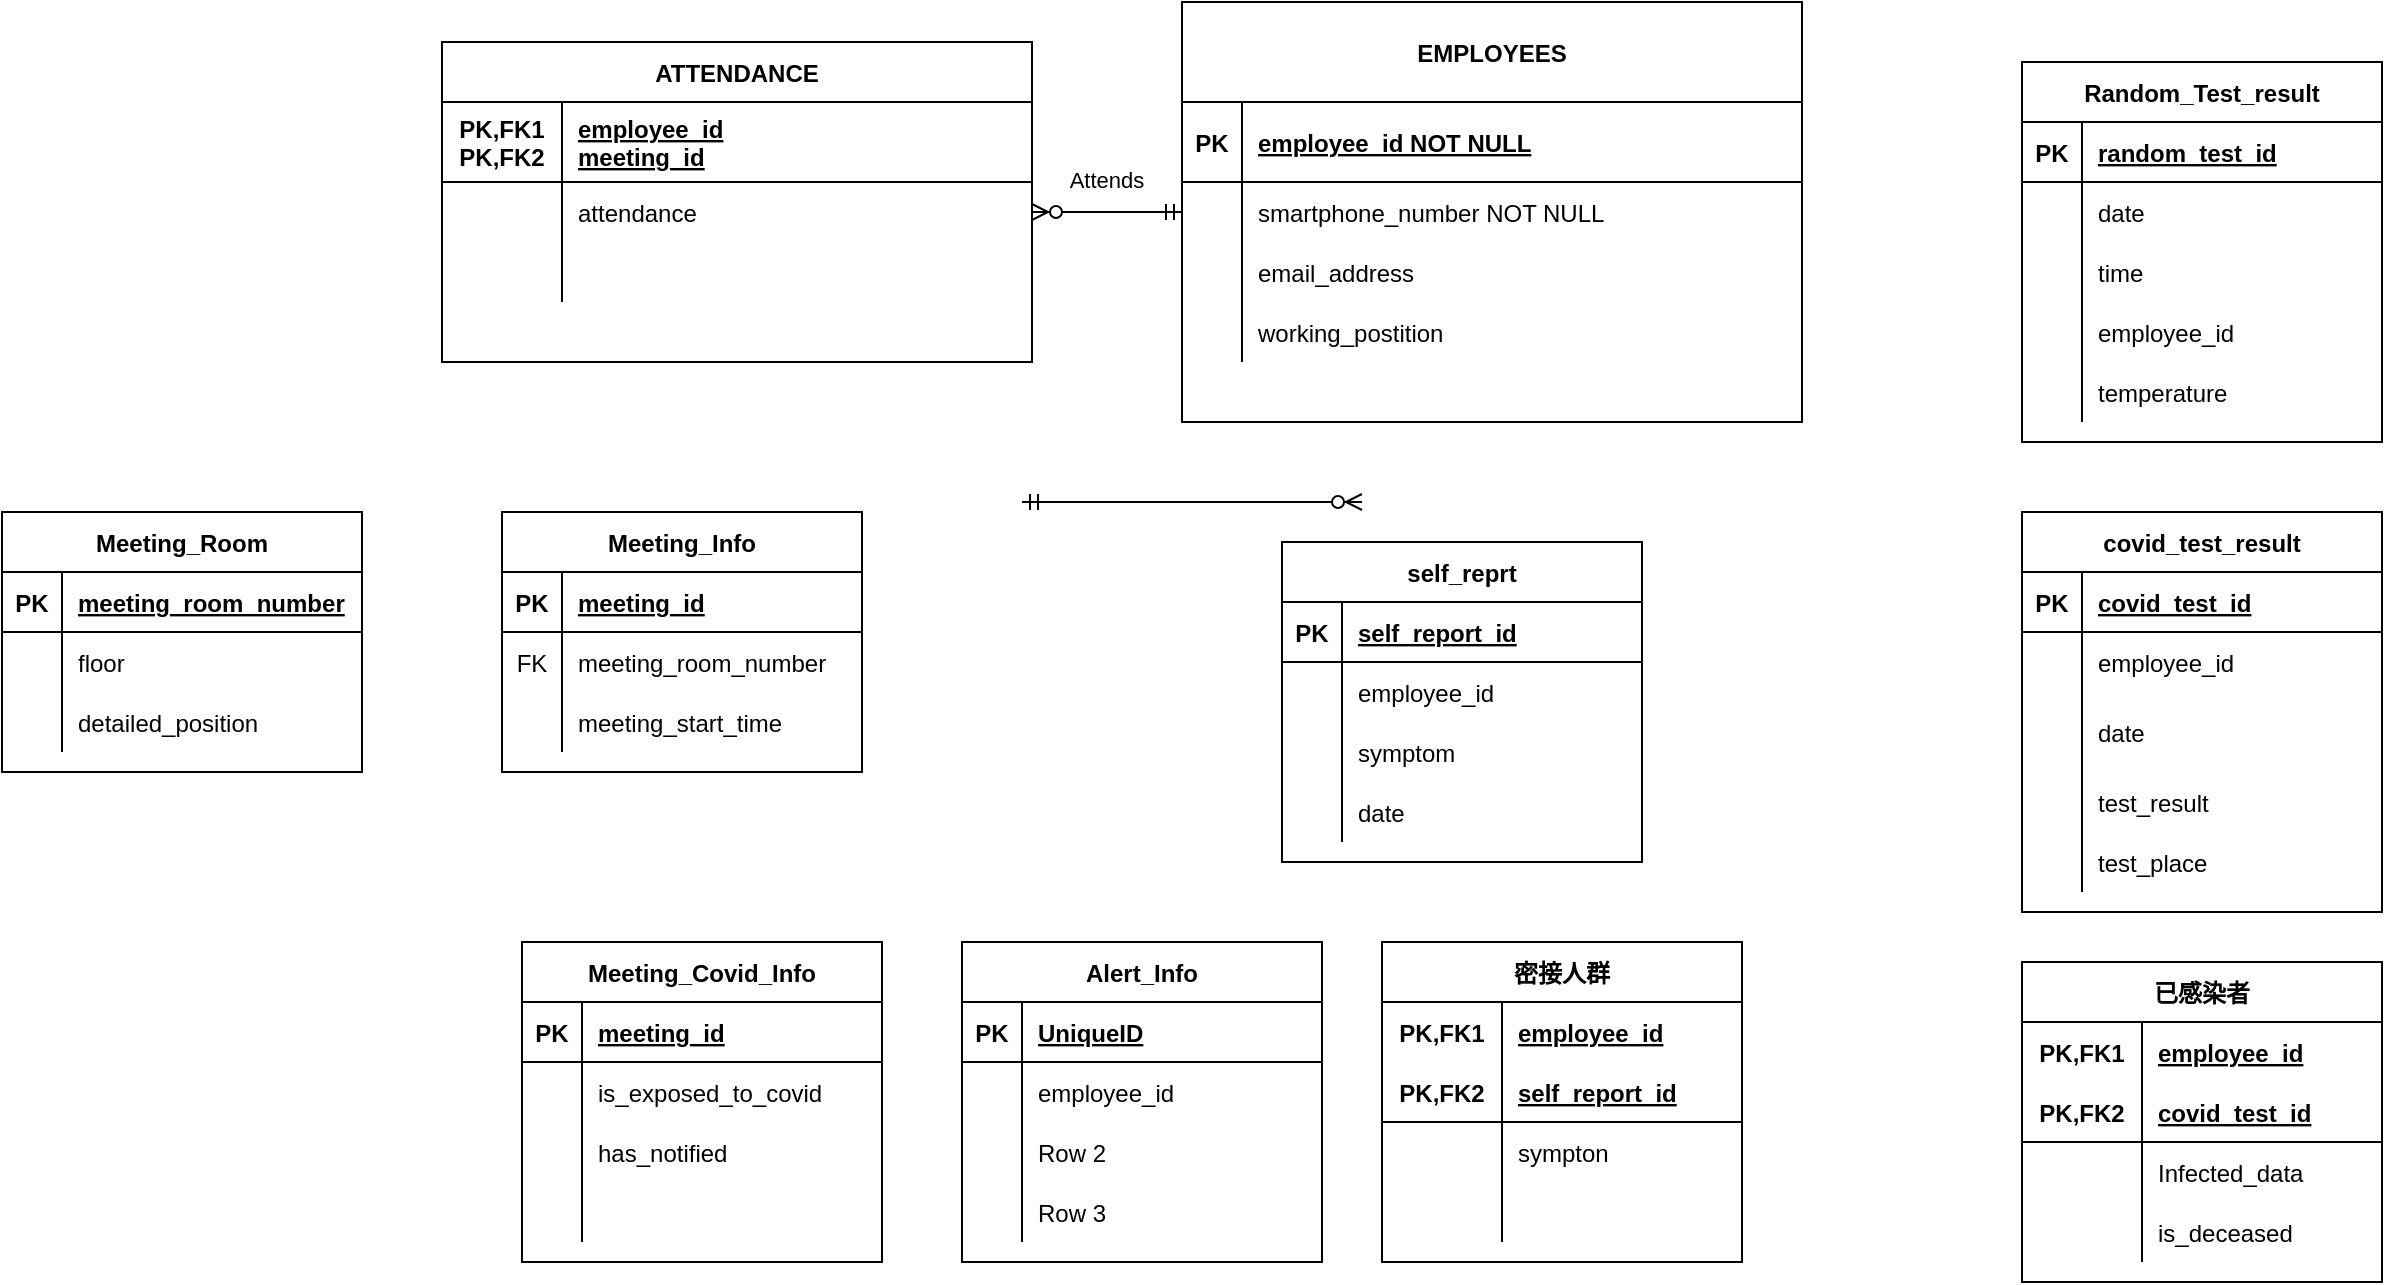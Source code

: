 <mxfile version="15.2.5" type="github" pages="2">
  <diagram id="R2lEEEUBdFMjLlhIrx00" name="Page-1">
    <mxGraphModel dx="1952" dy="582" grid="1" gridSize="10" guides="1" tooltips="1" connect="1" arrows="1" fold="1" page="1" pageScale="1" pageWidth="850" pageHeight="1100" math="0" shadow="0" extFonts="Permanent Marker^https://fonts.googleapis.com/css?family=Permanent+Marker">
      <root>
        <mxCell id="0" />
        <mxCell id="1" parent="0" />
        <mxCell id="B-1KJg-qmIze-_IbCJFN-34" value="" style="edgeStyle=entityRelationEdgeStyle;fontSize=12;html=1;endArrow=ERzeroToMany;startArrow=ERmandOne;rounded=1;" edge="1" parent="1">
          <mxGeometry width="100" height="100" relative="1" as="geometry">
            <mxPoint x="240" y="430" as="sourcePoint" />
            <mxPoint x="410" y="430" as="targetPoint" />
          </mxGeometry>
        </mxCell>
        <mxCell id="C-vyLk0tnHw3VtMMgP7b-13" value="ATTENDANCE" style="shape=table;startSize=30;container=1;collapsible=1;childLayout=tableLayout;fixedRows=1;rowLines=0;fontStyle=1;align=center;resizeLast=1;" parent="1" vertex="1">
          <mxGeometry x="-50" y="200" width="295" height="160" as="geometry" />
        </mxCell>
        <mxCell id="C-vyLk0tnHw3VtMMgP7b-14" value="" style="shape=partialRectangle;collapsible=0;dropTarget=0;pointerEvents=0;fillColor=none;points=[[0,0.5],[1,0.5]];portConstraint=eastwest;top=0;left=0;right=0;bottom=1;" parent="C-vyLk0tnHw3VtMMgP7b-13" vertex="1">
          <mxGeometry y="30" width="295" height="40" as="geometry" />
        </mxCell>
        <mxCell id="C-vyLk0tnHw3VtMMgP7b-15" value="PK,FK1&#xa;PK,FK2" style="shape=partialRectangle;overflow=hidden;connectable=0;fillColor=none;top=0;left=0;bottom=0;right=0;fontStyle=1;" parent="C-vyLk0tnHw3VtMMgP7b-14" vertex="1">
          <mxGeometry width="60" height="40" as="geometry" />
        </mxCell>
        <mxCell id="C-vyLk0tnHw3VtMMgP7b-16" value="employee_id&#xa;meeting_id" style="shape=partialRectangle;overflow=hidden;connectable=0;fillColor=none;top=0;left=0;bottom=0;right=0;align=left;spacingLeft=6;fontStyle=5;" parent="C-vyLk0tnHw3VtMMgP7b-14" vertex="1">
          <mxGeometry x="60" width="235" height="40" as="geometry" />
        </mxCell>
        <mxCell id="C-vyLk0tnHw3VtMMgP7b-17" value="" style="shape=partialRectangle;collapsible=0;dropTarget=0;pointerEvents=0;fillColor=none;points=[[0,0.5],[1,0.5]];portConstraint=eastwest;top=0;left=0;right=0;bottom=0;" parent="C-vyLk0tnHw3VtMMgP7b-13" vertex="1">
          <mxGeometry y="70" width="295" height="30" as="geometry" />
        </mxCell>
        <mxCell id="C-vyLk0tnHw3VtMMgP7b-18" value="" style="shape=partialRectangle;overflow=hidden;connectable=0;fillColor=none;top=0;left=0;bottom=0;right=0;" parent="C-vyLk0tnHw3VtMMgP7b-17" vertex="1">
          <mxGeometry width="60" height="30" as="geometry" />
        </mxCell>
        <mxCell id="C-vyLk0tnHw3VtMMgP7b-19" value="attendance" style="shape=partialRectangle;overflow=hidden;connectable=0;fillColor=none;top=0;left=0;bottom=0;right=0;align=left;spacingLeft=6;" parent="C-vyLk0tnHw3VtMMgP7b-17" vertex="1">
          <mxGeometry x="60" width="235" height="30" as="geometry" />
        </mxCell>
        <mxCell id="C-vyLk0tnHw3VtMMgP7b-20" value="" style="shape=partialRectangle;collapsible=0;dropTarget=0;pointerEvents=0;fillColor=none;points=[[0,0.5],[1,0.5]];portConstraint=eastwest;top=0;left=0;right=0;bottom=0;" parent="C-vyLk0tnHw3VtMMgP7b-13" vertex="1">
          <mxGeometry y="100" width="295" height="30" as="geometry" />
        </mxCell>
        <mxCell id="C-vyLk0tnHw3VtMMgP7b-21" value="" style="shape=partialRectangle;overflow=hidden;connectable=0;fillColor=none;top=0;left=0;bottom=0;right=0;" parent="C-vyLk0tnHw3VtMMgP7b-20" vertex="1">
          <mxGeometry width="60" height="30" as="geometry" />
        </mxCell>
        <mxCell id="C-vyLk0tnHw3VtMMgP7b-22" value="" style="shape=partialRectangle;overflow=hidden;connectable=0;fillColor=none;top=0;left=0;bottom=0;right=0;align=left;spacingLeft=6;" parent="C-vyLk0tnHw3VtMMgP7b-20" vertex="1">
          <mxGeometry x="60" width="235" height="30" as="geometry" />
        </mxCell>
        <mxCell id="C-vyLk0tnHw3VtMMgP7b-23" value="EMPLOYEES" style="shape=table;startSize=50;container=1;collapsible=1;childLayout=tableLayout;fixedRows=1;rowLines=0;fontStyle=1;align=center;resizeLast=1;" parent="1" vertex="1">
          <mxGeometry x="320" y="180" width="310" height="210" as="geometry" />
        </mxCell>
        <mxCell id="C-vyLk0tnHw3VtMMgP7b-24" value="" style="shape=partialRectangle;collapsible=0;dropTarget=0;pointerEvents=0;fillColor=none;points=[[0,0.5],[1,0.5]];portConstraint=eastwest;top=0;left=0;right=0;bottom=1;" parent="C-vyLk0tnHw3VtMMgP7b-23" vertex="1">
          <mxGeometry y="50" width="310" height="40" as="geometry" />
        </mxCell>
        <mxCell id="C-vyLk0tnHw3VtMMgP7b-25" value="PK" style="shape=partialRectangle;overflow=hidden;connectable=0;fillColor=none;top=0;left=0;bottom=0;right=0;fontStyle=1;" parent="C-vyLk0tnHw3VtMMgP7b-24" vertex="1">
          <mxGeometry width="30" height="40" as="geometry" />
        </mxCell>
        <mxCell id="C-vyLk0tnHw3VtMMgP7b-26" value="employee_id NOT NULL " style="shape=partialRectangle;overflow=hidden;connectable=0;fillColor=none;top=0;left=0;bottom=0;right=0;align=left;spacingLeft=6;fontStyle=5;" parent="C-vyLk0tnHw3VtMMgP7b-24" vertex="1">
          <mxGeometry x="30" width="280" height="40" as="geometry" />
        </mxCell>
        <mxCell id="C-vyLk0tnHw3VtMMgP7b-27" value="" style="shape=partialRectangle;collapsible=0;dropTarget=0;pointerEvents=0;fillColor=none;points=[[0,0.5],[1,0.5]];portConstraint=eastwest;top=0;left=0;right=0;bottom=0;" parent="C-vyLk0tnHw3VtMMgP7b-23" vertex="1">
          <mxGeometry y="90" width="310" height="30" as="geometry" />
        </mxCell>
        <mxCell id="C-vyLk0tnHw3VtMMgP7b-28" value="" style="shape=partialRectangle;overflow=hidden;connectable=0;fillColor=none;top=0;left=0;bottom=0;right=0;" parent="C-vyLk0tnHw3VtMMgP7b-27" vertex="1">
          <mxGeometry width="30" height="30" as="geometry" />
        </mxCell>
        <mxCell id="C-vyLk0tnHw3VtMMgP7b-29" value="smartphone_number NOT NULL" style="shape=partialRectangle;overflow=hidden;connectable=0;fillColor=none;top=0;left=0;bottom=0;right=0;align=left;spacingLeft=6;" parent="C-vyLk0tnHw3VtMMgP7b-27" vertex="1">
          <mxGeometry x="30" width="280" height="30" as="geometry" />
        </mxCell>
        <mxCell id="2Sy-isHAtKr2VlT2UQ54-1" style="shape=partialRectangle;collapsible=0;dropTarget=0;pointerEvents=0;fillColor=none;points=[[0,0.5],[1,0.5]];portConstraint=eastwest;top=0;left=0;right=0;bottom=0;" parent="C-vyLk0tnHw3VtMMgP7b-23" vertex="1">
          <mxGeometry y="120" width="310" height="30" as="geometry" />
        </mxCell>
        <mxCell id="2Sy-isHAtKr2VlT2UQ54-2" style="shape=partialRectangle;overflow=hidden;connectable=0;fillColor=none;top=0;left=0;bottom=0;right=0;" parent="2Sy-isHAtKr2VlT2UQ54-1" vertex="1">
          <mxGeometry width="30" height="30" as="geometry" />
        </mxCell>
        <mxCell id="2Sy-isHAtKr2VlT2UQ54-3" value="email_address" style="shape=partialRectangle;overflow=hidden;connectable=0;fillColor=none;top=0;left=0;bottom=0;right=0;align=left;spacingLeft=6;" parent="2Sy-isHAtKr2VlT2UQ54-1" vertex="1">
          <mxGeometry x="30" width="280" height="30" as="geometry" />
        </mxCell>
        <mxCell id="B-1KJg-qmIze-_IbCJFN-1" style="shape=partialRectangle;collapsible=0;dropTarget=0;pointerEvents=0;fillColor=none;points=[[0,0.5],[1,0.5]];portConstraint=eastwest;top=0;left=0;right=0;bottom=0;" vertex="1" parent="C-vyLk0tnHw3VtMMgP7b-23">
          <mxGeometry y="150" width="310" height="30" as="geometry" />
        </mxCell>
        <mxCell id="B-1KJg-qmIze-_IbCJFN-2" style="shape=partialRectangle;overflow=hidden;connectable=0;fillColor=none;top=0;left=0;bottom=0;right=0;" vertex="1" parent="B-1KJg-qmIze-_IbCJFN-1">
          <mxGeometry width="30" height="30" as="geometry" />
        </mxCell>
        <mxCell id="B-1KJg-qmIze-_IbCJFN-3" value="working_postition" style="shape=partialRectangle;overflow=hidden;connectable=0;fillColor=none;top=0;left=0;bottom=0;right=0;align=left;spacingLeft=6;" vertex="1" parent="B-1KJg-qmIze-_IbCJFN-1">
          <mxGeometry x="30" width="280" height="30" as="geometry" />
        </mxCell>
        <mxCell id="2Sy-isHAtKr2VlT2UQ54-4" value="Meeting_Info" style="shape=table;startSize=30;container=1;collapsible=1;childLayout=tableLayout;fixedRows=1;rowLines=0;fontStyle=1;align=center;resizeLast=1;" parent="1" vertex="1">
          <mxGeometry x="-20" y="435" width="180" height="130" as="geometry" />
        </mxCell>
        <mxCell id="2Sy-isHAtKr2VlT2UQ54-5" value="" style="shape=partialRectangle;collapsible=0;dropTarget=0;pointerEvents=0;fillColor=none;top=0;left=0;bottom=1;right=0;points=[[0,0.5],[1,0.5]];portConstraint=eastwest;" parent="2Sy-isHAtKr2VlT2UQ54-4" vertex="1">
          <mxGeometry y="30" width="180" height="30" as="geometry" />
        </mxCell>
        <mxCell id="2Sy-isHAtKr2VlT2UQ54-6" value="PK" style="shape=partialRectangle;connectable=0;fillColor=none;top=0;left=0;bottom=0;right=0;fontStyle=1;overflow=hidden;" parent="2Sy-isHAtKr2VlT2UQ54-5" vertex="1">
          <mxGeometry width="30" height="30" as="geometry" />
        </mxCell>
        <mxCell id="2Sy-isHAtKr2VlT2UQ54-7" value="meeting_id" style="shape=partialRectangle;connectable=0;fillColor=none;top=0;left=0;bottom=0;right=0;align=left;spacingLeft=6;fontStyle=5;overflow=hidden;" parent="2Sy-isHAtKr2VlT2UQ54-5" vertex="1">
          <mxGeometry x="30" width="150" height="30" as="geometry" />
        </mxCell>
        <mxCell id="2Sy-isHAtKr2VlT2UQ54-8" value="" style="shape=partialRectangle;collapsible=0;dropTarget=0;pointerEvents=0;fillColor=none;top=0;left=0;bottom=0;right=0;points=[[0,0.5],[1,0.5]];portConstraint=eastwest;" parent="2Sy-isHAtKr2VlT2UQ54-4" vertex="1">
          <mxGeometry y="60" width="180" height="30" as="geometry" />
        </mxCell>
        <mxCell id="2Sy-isHAtKr2VlT2UQ54-9" value="FK" style="shape=partialRectangle;connectable=0;fillColor=none;top=0;left=0;bottom=0;right=0;editable=1;overflow=hidden;" parent="2Sy-isHAtKr2VlT2UQ54-8" vertex="1">
          <mxGeometry width="30" height="30" as="geometry" />
        </mxCell>
        <mxCell id="2Sy-isHAtKr2VlT2UQ54-10" value="meeting_room_number" style="shape=partialRectangle;connectable=0;fillColor=none;top=0;left=0;bottom=0;right=0;align=left;spacingLeft=6;overflow=hidden;" parent="2Sy-isHAtKr2VlT2UQ54-8" vertex="1">
          <mxGeometry x="30" width="150" height="30" as="geometry" />
        </mxCell>
        <mxCell id="2Sy-isHAtKr2VlT2UQ54-14" value="" style="shape=partialRectangle;collapsible=0;dropTarget=0;pointerEvents=0;fillColor=none;top=0;left=0;bottom=0;right=0;points=[[0,0.5],[1,0.5]];portConstraint=eastwest;" parent="2Sy-isHAtKr2VlT2UQ54-4" vertex="1">
          <mxGeometry y="90" width="180" height="30" as="geometry" />
        </mxCell>
        <mxCell id="2Sy-isHAtKr2VlT2UQ54-15" value="" style="shape=partialRectangle;connectable=0;fillColor=none;top=0;left=0;bottom=0;right=0;editable=1;overflow=hidden;" parent="2Sy-isHAtKr2VlT2UQ54-14" vertex="1">
          <mxGeometry width="30" height="30" as="geometry" />
        </mxCell>
        <mxCell id="2Sy-isHAtKr2VlT2UQ54-16" value="meeting_start_time" style="shape=partialRectangle;connectable=0;fillColor=none;top=0;left=0;bottom=0;right=0;align=left;spacingLeft=6;overflow=hidden;" parent="2Sy-isHAtKr2VlT2UQ54-14" vertex="1">
          <mxGeometry x="30" width="150" height="30" as="geometry" />
        </mxCell>
        <mxCell id="2Sy-isHAtKr2VlT2UQ54-30" value="已感染者" style="shape=table;startSize=30;container=1;collapsible=1;childLayout=tableLayout;fixedRows=1;rowLines=0;fontStyle=1;align=center;resizeLast=1;" parent="1" vertex="1">
          <mxGeometry x="740" y="660" width="180" height="160" as="geometry" />
        </mxCell>
        <mxCell id="2Sy-isHAtKr2VlT2UQ54-31" value="" style="shape=partialRectangle;collapsible=0;dropTarget=0;pointerEvents=0;fillColor=none;top=0;left=0;bottom=0;right=0;points=[[0,0.5],[1,0.5]];portConstraint=eastwest;" parent="2Sy-isHAtKr2VlT2UQ54-30" vertex="1">
          <mxGeometry y="30" width="180" height="30" as="geometry" />
        </mxCell>
        <mxCell id="2Sy-isHAtKr2VlT2UQ54-32" value="PK,FK1" style="shape=partialRectangle;connectable=0;fillColor=none;top=0;left=0;bottom=0;right=0;fontStyle=1;overflow=hidden;" parent="2Sy-isHAtKr2VlT2UQ54-31" vertex="1">
          <mxGeometry width="60" height="30" as="geometry" />
        </mxCell>
        <mxCell id="2Sy-isHAtKr2VlT2UQ54-33" value="employee_id" style="shape=partialRectangle;connectable=0;fillColor=none;top=0;left=0;bottom=0;right=0;align=left;spacingLeft=6;fontStyle=5;overflow=hidden;" parent="2Sy-isHAtKr2VlT2UQ54-31" vertex="1">
          <mxGeometry x="60" width="120" height="30" as="geometry" />
        </mxCell>
        <mxCell id="2Sy-isHAtKr2VlT2UQ54-34" value="" style="shape=partialRectangle;collapsible=0;dropTarget=0;pointerEvents=0;fillColor=none;top=0;left=0;bottom=1;right=0;points=[[0,0.5],[1,0.5]];portConstraint=eastwest;" parent="2Sy-isHAtKr2VlT2UQ54-30" vertex="1">
          <mxGeometry y="60" width="180" height="30" as="geometry" />
        </mxCell>
        <mxCell id="2Sy-isHAtKr2VlT2UQ54-35" value="PK,FK2" style="shape=partialRectangle;connectable=0;fillColor=none;top=0;left=0;bottom=0;right=0;fontStyle=1;overflow=hidden;" parent="2Sy-isHAtKr2VlT2UQ54-34" vertex="1">
          <mxGeometry width="60" height="30" as="geometry" />
        </mxCell>
        <mxCell id="2Sy-isHAtKr2VlT2UQ54-36" value="covid_test_id" style="shape=partialRectangle;connectable=0;fillColor=none;top=0;left=0;bottom=0;right=0;align=left;spacingLeft=6;fontStyle=5;overflow=hidden;" parent="2Sy-isHAtKr2VlT2UQ54-34" vertex="1">
          <mxGeometry x="60" width="120" height="30" as="geometry" />
        </mxCell>
        <mxCell id="2Sy-isHAtKr2VlT2UQ54-37" value="" style="shape=partialRectangle;collapsible=0;dropTarget=0;pointerEvents=0;fillColor=none;top=0;left=0;bottom=0;right=0;points=[[0,0.5],[1,0.5]];portConstraint=eastwest;" parent="2Sy-isHAtKr2VlT2UQ54-30" vertex="1">
          <mxGeometry y="90" width="180" height="30" as="geometry" />
        </mxCell>
        <mxCell id="2Sy-isHAtKr2VlT2UQ54-38" value="" style="shape=partialRectangle;connectable=0;fillColor=none;top=0;left=0;bottom=0;right=0;editable=1;overflow=hidden;" parent="2Sy-isHAtKr2VlT2UQ54-37" vertex="1">
          <mxGeometry width="60" height="30" as="geometry" />
        </mxCell>
        <mxCell id="2Sy-isHAtKr2VlT2UQ54-39" value="Infected_data" style="shape=partialRectangle;connectable=0;fillColor=none;top=0;left=0;bottom=0;right=0;align=left;spacingLeft=6;overflow=hidden;" parent="2Sy-isHAtKr2VlT2UQ54-37" vertex="1">
          <mxGeometry x="60" width="120" height="30" as="geometry" />
        </mxCell>
        <mxCell id="B-1KJg-qmIze-_IbCJFN-26" style="shape=partialRectangle;collapsible=0;dropTarget=0;pointerEvents=0;fillColor=none;top=0;left=0;bottom=0;right=0;points=[[0,0.5],[1,0.5]];portConstraint=eastwest;" vertex="1" parent="2Sy-isHAtKr2VlT2UQ54-30">
          <mxGeometry y="120" width="180" height="30" as="geometry" />
        </mxCell>
        <mxCell id="B-1KJg-qmIze-_IbCJFN-27" style="shape=partialRectangle;connectable=0;fillColor=none;top=0;left=0;bottom=0;right=0;editable=1;overflow=hidden;" vertex="1" parent="B-1KJg-qmIze-_IbCJFN-26">
          <mxGeometry width="60" height="30" as="geometry" />
        </mxCell>
        <mxCell id="B-1KJg-qmIze-_IbCJFN-28" value="is_deceased" style="shape=partialRectangle;connectable=0;fillColor=none;top=0;left=0;bottom=0;right=0;align=left;spacingLeft=6;overflow=hidden;" vertex="1" parent="B-1KJg-qmIze-_IbCJFN-26">
          <mxGeometry x="60" width="120" height="30" as="geometry" />
        </mxCell>
        <mxCell id="2Sy-isHAtKr2VlT2UQ54-70" value="Meeting_Covid_Info" style="shape=table;startSize=30;container=1;collapsible=1;childLayout=tableLayout;fixedRows=1;rowLines=0;fontStyle=1;align=center;resizeLast=1;" parent="1" vertex="1">
          <mxGeometry x="-10" y="650" width="180" height="160" as="geometry" />
        </mxCell>
        <mxCell id="2Sy-isHAtKr2VlT2UQ54-71" value="" style="shape=partialRectangle;collapsible=0;dropTarget=0;pointerEvents=0;fillColor=none;top=0;left=0;bottom=1;right=0;points=[[0,0.5],[1,0.5]];portConstraint=eastwest;" parent="2Sy-isHAtKr2VlT2UQ54-70" vertex="1">
          <mxGeometry y="30" width="180" height="30" as="geometry" />
        </mxCell>
        <mxCell id="2Sy-isHAtKr2VlT2UQ54-72" value="PK" style="shape=partialRectangle;connectable=0;fillColor=none;top=0;left=0;bottom=0;right=0;fontStyle=1;overflow=hidden;" parent="2Sy-isHAtKr2VlT2UQ54-71" vertex="1">
          <mxGeometry width="30" height="30" as="geometry" />
        </mxCell>
        <mxCell id="2Sy-isHAtKr2VlT2UQ54-73" value="meeting_id" style="shape=partialRectangle;connectable=0;fillColor=none;top=0;left=0;bottom=0;right=0;align=left;spacingLeft=6;fontStyle=5;overflow=hidden;" parent="2Sy-isHAtKr2VlT2UQ54-71" vertex="1">
          <mxGeometry x="30" width="150" height="30" as="geometry" />
        </mxCell>
        <mxCell id="2Sy-isHAtKr2VlT2UQ54-74" value="" style="shape=partialRectangle;collapsible=0;dropTarget=0;pointerEvents=0;fillColor=none;top=0;left=0;bottom=0;right=0;points=[[0,0.5],[1,0.5]];portConstraint=eastwest;" parent="2Sy-isHAtKr2VlT2UQ54-70" vertex="1">
          <mxGeometry y="60" width="180" height="30" as="geometry" />
        </mxCell>
        <mxCell id="2Sy-isHAtKr2VlT2UQ54-75" value="" style="shape=partialRectangle;connectable=0;fillColor=none;top=0;left=0;bottom=0;right=0;editable=1;overflow=hidden;" parent="2Sy-isHAtKr2VlT2UQ54-74" vertex="1">
          <mxGeometry width="30" height="30" as="geometry" />
        </mxCell>
        <mxCell id="2Sy-isHAtKr2VlT2UQ54-76" value="is_exposed_to_covid" style="shape=partialRectangle;connectable=0;fillColor=none;top=0;left=0;bottom=0;right=0;align=left;spacingLeft=6;overflow=hidden;" parent="2Sy-isHAtKr2VlT2UQ54-74" vertex="1">
          <mxGeometry x="30" width="150" height="30" as="geometry" />
        </mxCell>
        <mxCell id="2Sy-isHAtKr2VlT2UQ54-77" value="" style="shape=partialRectangle;collapsible=0;dropTarget=0;pointerEvents=0;fillColor=none;top=0;left=0;bottom=0;right=0;points=[[0,0.5],[1,0.5]];portConstraint=eastwest;" parent="2Sy-isHAtKr2VlT2UQ54-70" vertex="1">
          <mxGeometry y="90" width="180" height="30" as="geometry" />
        </mxCell>
        <mxCell id="2Sy-isHAtKr2VlT2UQ54-78" value="" style="shape=partialRectangle;connectable=0;fillColor=none;top=0;left=0;bottom=0;right=0;editable=1;overflow=hidden;" parent="2Sy-isHAtKr2VlT2UQ54-77" vertex="1">
          <mxGeometry width="30" height="30" as="geometry" />
        </mxCell>
        <mxCell id="2Sy-isHAtKr2VlT2UQ54-79" value="has_notified" style="shape=partialRectangle;connectable=0;fillColor=none;top=0;left=0;bottom=0;right=0;align=left;spacingLeft=6;overflow=hidden;" parent="2Sy-isHAtKr2VlT2UQ54-77" vertex="1">
          <mxGeometry x="30" width="150" height="30" as="geometry" />
        </mxCell>
        <mxCell id="2Sy-isHAtKr2VlT2UQ54-80" value="" style="shape=partialRectangle;collapsible=0;dropTarget=0;pointerEvents=0;fillColor=none;top=0;left=0;bottom=0;right=0;points=[[0,0.5],[1,0.5]];portConstraint=eastwest;" parent="2Sy-isHAtKr2VlT2UQ54-70" vertex="1">
          <mxGeometry y="120" width="180" height="30" as="geometry" />
        </mxCell>
        <mxCell id="2Sy-isHAtKr2VlT2UQ54-81" value="" style="shape=partialRectangle;connectable=0;fillColor=none;top=0;left=0;bottom=0;right=0;editable=1;overflow=hidden;" parent="2Sy-isHAtKr2VlT2UQ54-80" vertex="1">
          <mxGeometry width="30" height="30" as="geometry" />
        </mxCell>
        <mxCell id="2Sy-isHAtKr2VlT2UQ54-82" value="" style="shape=partialRectangle;connectable=0;fillColor=none;top=0;left=0;bottom=0;right=0;align=left;spacingLeft=6;overflow=hidden;" parent="2Sy-isHAtKr2VlT2UQ54-80" vertex="1">
          <mxGeometry x="30" width="150" height="30" as="geometry" />
        </mxCell>
        <mxCell id="2Sy-isHAtKr2VlT2UQ54-83" value="Random_Test_result" style="shape=table;startSize=30;container=1;collapsible=1;childLayout=tableLayout;fixedRows=1;rowLines=0;fontStyle=1;align=center;resizeLast=1;" parent="1" vertex="1">
          <mxGeometry x="740" y="210" width="180" height="190" as="geometry" />
        </mxCell>
        <mxCell id="2Sy-isHAtKr2VlT2UQ54-84" value="" style="shape=partialRectangle;collapsible=0;dropTarget=0;pointerEvents=0;fillColor=none;top=0;left=0;bottom=1;right=0;points=[[0,0.5],[1,0.5]];portConstraint=eastwest;" parent="2Sy-isHAtKr2VlT2UQ54-83" vertex="1">
          <mxGeometry y="30" width="180" height="30" as="geometry" />
        </mxCell>
        <mxCell id="2Sy-isHAtKr2VlT2UQ54-85" value="PK" style="shape=partialRectangle;connectable=0;fillColor=none;top=0;left=0;bottom=0;right=0;fontStyle=1;overflow=hidden;" parent="2Sy-isHAtKr2VlT2UQ54-84" vertex="1">
          <mxGeometry width="30" height="30" as="geometry" />
        </mxCell>
        <mxCell id="2Sy-isHAtKr2VlT2UQ54-86" value="random_test_id" style="shape=partialRectangle;connectable=0;fillColor=none;top=0;left=0;bottom=0;right=0;align=left;spacingLeft=6;fontStyle=5;overflow=hidden;" parent="2Sy-isHAtKr2VlT2UQ54-84" vertex="1">
          <mxGeometry x="30" width="150" height="30" as="geometry" />
        </mxCell>
        <mxCell id="2Sy-isHAtKr2VlT2UQ54-87" value="" style="shape=partialRectangle;collapsible=0;dropTarget=0;pointerEvents=0;fillColor=none;top=0;left=0;bottom=0;right=0;points=[[0,0.5],[1,0.5]];portConstraint=eastwest;" parent="2Sy-isHAtKr2VlT2UQ54-83" vertex="1">
          <mxGeometry y="60" width="180" height="30" as="geometry" />
        </mxCell>
        <mxCell id="2Sy-isHAtKr2VlT2UQ54-88" value="" style="shape=partialRectangle;connectable=0;fillColor=none;top=0;left=0;bottom=0;right=0;editable=1;overflow=hidden;" parent="2Sy-isHAtKr2VlT2UQ54-87" vertex="1">
          <mxGeometry width="30" height="30" as="geometry" />
        </mxCell>
        <mxCell id="2Sy-isHAtKr2VlT2UQ54-89" value="date" style="shape=partialRectangle;connectable=0;fillColor=none;top=0;left=0;bottom=0;right=0;align=left;spacingLeft=6;overflow=hidden;" parent="2Sy-isHAtKr2VlT2UQ54-87" vertex="1">
          <mxGeometry x="30" width="150" height="30" as="geometry" />
        </mxCell>
        <mxCell id="2Sy-isHAtKr2VlT2UQ54-90" value="" style="shape=partialRectangle;collapsible=0;dropTarget=0;pointerEvents=0;fillColor=none;top=0;left=0;bottom=0;right=0;points=[[0,0.5],[1,0.5]];portConstraint=eastwest;" parent="2Sy-isHAtKr2VlT2UQ54-83" vertex="1">
          <mxGeometry y="90" width="180" height="30" as="geometry" />
        </mxCell>
        <mxCell id="2Sy-isHAtKr2VlT2UQ54-91" value="" style="shape=partialRectangle;connectable=0;fillColor=none;top=0;left=0;bottom=0;right=0;editable=1;overflow=hidden;" parent="2Sy-isHAtKr2VlT2UQ54-90" vertex="1">
          <mxGeometry width="30" height="30" as="geometry" />
        </mxCell>
        <mxCell id="2Sy-isHAtKr2VlT2UQ54-92" value="time" style="shape=partialRectangle;connectable=0;fillColor=none;top=0;left=0;bottom=0;right=0;align=left;spacingLeft=6;overflow=hidden;" parent="2Sy-isHAtKr2VlT2UQ54-90" vertex="1">
          <mxGeometry x="30" width="150" height="30" as="geometry" />
        </mxCell>
        <mxCell id="2Sy-isHAtKr2VlT2UQ54-93" value="" style="shape=partialRectangle;collapsible=0;dropTarget=0;pointerEvents=0;fillColor=none;top=0;left=0;bottom=0;right=0;points=[[0,0.5],[1,0.5]];portConstraint=eastwest;" parent="2Sy-isHAtKr2VlT2UQ54-83" vertex="1">
          <mxGeometry y="120" width="180" height="30" as="geometry" />
        </mxCell>
        <mxCell id="2Sy-isHAtKr2VlT2UQ54-94" value="" style="shape=partialRectangle;connectable=0;fillColor=none;top=0;left=0;bottom=0;right=0;editable=1;overflow=hidden;" parent="2Sy-isHAtKr2VlT2UQ54-93" vertex="1">
          <mxGeometry width="30" height="30" as="geometry" />
        </mxCell>
        <mxCell id="2Sy-isHAtKr2VlT2UQ54-95" value="employee_id" style="shape=partialRectangle;connectable=0;fillColor=none;top=0;left=0;bottom=0;right=0;align=left;spacingLeft=6;overflow=hidden;" parent="2Sy-isHAtKr2VlT2UQ54-93" vertex="1">
          <mxGeometry x="30" width="150" height="30" as="geometry" />
        </mxCell>
        <mxCell id="2Sy-isHAtKr2VlT2UQ54-99" style="shape=partialRectangle;collapsible=0;dropTarget=0;pointerEvents=0;fillColor=none;top=0;left=0;bottom=0;right=0;points=[[0,0.5],[1,0.5]];portConstraint=eastwest;" parent="2Sy-isHAtKr2VlT2UQ54-83" vertex="1">
          <mxGeometry y="150" width="180" height="30" as="geometry" />
        </mxCell>
        <mxCell id="2Sy-isHAtKr2VlT2UQ54-100" style="shape=partialRectangle;connectable=0;fillColor=none;top=0;left=0;bottom=0;right=0;editable=1;overflow=hidden;" parent="2Sy-isHAtKr2VlT2UQ54-99" vertex="1">
          <mxGeometry width="30" height="30" as="geometry" />
        </mxCell>
        <mxCell id="2Sy-isHAtKr2VlT2UQ54-101" value="temperature" style="shape=partialRectangle;connectable=0;fillColor=none;top=0;left=0;bottom=0;right=0;align=left;spacingLeft=6;overflow=hidden;" parent="2Sy-isHAtKr2VlT2UQ54-99" vertex="1">
          <mxGeometry x="30" width="150" height="30" as="geometry" />
        </mxCell>
        <mxCell id="2Sy-isHAtKr2VlT2UQ54-102" value="covid_test_result" style="shape=table;startSize=30;container=1;collapsible=1;childLayout=tableLayout;fixedRows=1;rowLines=0;fontStyle=1;align=center;resizeLast=1;" parent="1" vertex="1">
          <mxGeometry x="740" y="435" width="180" height="200" as="geometry" />
        </mxCell>
        <mxCell id="2Sy-isHAtKr2VlT2UQ54-103" value="" style="shape=partialRectangle;collapsible=0;dropTarget=0;pointerEvents=0;fillColor=none;top=0;left=0;bottom=1;right=0;points=[[0,0.5],[1,0.5]];portConstraint=eastwest;" parent="2Sy-isHAtKr2VlT2UQ54-102" vertex="1">
          <mxGeometry y="30" width="180" height="30" as="geometry" />
        </mxCell>
        <mxCell id="2Sy-isHAtKr2VlT2UQ54-104" value="PK" style="shape=partialRectangle;connectable=0;fillColor=none;top=0;left=0;bottom=0;right=0;fontStyle=1;overflow=hidden;" parent="2Sy-isHAtKr2VlT2UQ54-103" vertex="1">
          <mxGeometry width="30" height="30" as="geometry" />
        </mxCell>
        <mxCell id="2Sy-isHAtKr2VlT2UQ54-105" value="covid_test_id" style="shape=partialRectangle;connectable=0;fillColor=none;top=0;left=0;bottom=0;right=0;align=left;spacingLeft=6;fontStyle=5;overflow=hidden;" parent="2Sy-isHAtKr2VlT2UQ54-103" vertex="1">
          <mxGeometry x="30" width="150" height="30" as="geometry" />
        </mxCell>
        <mxCell id="2Sy-isHAtKr2VlT2UQ54-106" value="" style="shape=partialRectangle;collapsible=0;dropTarget=0;pointerEvents=0;fillColor=none;top=0;left=0;bottom=0;right=0;points=[[0,0.5],[1,0.5]];portConstraint=eastwest;" parent="2Sy-isHAtKr2VlT2UQ54-102" vertex="1">
          <mxGeometry y="60" width="180" height="30" as="geometry" />
        </mxCell>
        <mxCell id="2Sy-isHAtKr2VlT2UQ54-107" value="" style="shape=partialRectangle;connectable=0;fillColor=none;top=0;left=0;bottom=0;right=0;editable=1;overflow=hidden;" parent="2Sy-isHAtKr2VlT2UQ54-106" vertex="1">
          <mxGeometry width="30" height="30" as="geometry" />
        </mxCell>
        <mxCell id="2Sy-isHAtKr2VlT2UQ54-108" value="employee_id" style="shape=partialRectangle;connectable=0;fillColor=none;top=0;left=0;bottom=0;right=0;align=left;spacingLeft=6;overflow=hidden;" parent="2Sy-isHAtKr2VlT2UQ54-106" vertex="1">
          <mxGeometry x="30" width="150" height="30" as="geometry" />
        </mxCell>
        <mxCell id="2Sy-isHAtKr2VlT2UQ54-109" value="" style="shape=partialRectangle;collapsible=0;dropTarget=0;pointerEvents=0;fillColor=none;top=0;left=0;bottom=0;right=0;points=[[0,0.5],[1,0.5]];portConstraint=eastwest;" parent="2Sy-isHAtKr2VlT2UQ54-102" vertex="1">
          <mxGeometry y="90" width="180" height="40" as="geometry" />
        </mxCell>
        <mxCell id="2Sy-isHAtKr2VlT2UQ54-110" value="" style="shape=partialRectangle;connectable=0;fillColor=none;top=0;left=0;bottom=0;right=0;editable=1;overflow=hidden;" parent="2Sy-isHAtKr2VlT2UQ54-109" vertex="1">
          <mxGeometry width="30" height="40" as="geometry" />
        </mxCell>
        <mxCell id="2Sy-isHAtKr2VlT2UQ54-111" value="date" style="shape=partialRectangle;connectable=0;fillColor=none;top=0;left=0;bottom=0;right=0;align=left;spacingLeft=6;overflow=hidden;" parent="2Sy-isHAtKr2VlT2UQ54-109" vertex="1">
          <mxGeometry x="30" width="150" height="40" as="geometry" />
        </mxCell>
        <mxCell id="2Sy-isHAtKr2VlT2UQ54-112" value="" style="shape=partialRectangle;collapsible=0;dropTarget=0;pointerEvents=0;fillColor=none;top=0;left=0;bottom=0;right=0;points=[[0,0.5],[1,0.5]];portConstraint=eastwest;" parent="2Sy-isHAtKr2VlT2UQ54-102" vertex="1">
          <mxGeometry y="130" width="180" height="30" as="geometry" />
        </mxCell>
        <mxCell id="2Sy-isHAtKr2VlT2UQ54-113" value="" style="shape=partialRectangle;connectable=0;fillColor=none;top=0;left=0;bottom=0;right=0;editable=1;overflow=hidden;" parent="2Sy-isHAtKr2VlT2UQ54-112" vertex="1">
          <mxGeometry width="30" height="30" as="geometry" />
        </mxCell>
        <mxCell id="2Sy-isHAtKr2VlT2UQ54-114" value="test_result" style="shape=partialRectangle;connectable=0;fillColor=none;top=0;left=0;bottom=0;right=0;align=left;spacingLeft=6;overflow=hidden;" parent="2Sy-isHAtKr2VlT2UQ54-112" vertex="1">
          <mxGeometry x="30" width="150" height="30" as="geometry" />
        </mxCell>
        <mxCell id="B-1KJg-qmIze-_IbCJFN-23" style="shape=partialRectangle;collapsible=0;dropTarget=0;pointerEvents=0;fillColor=none;top=0;left=0;bottom=0;right=0;points=[[0,0.5],[1,0.5]];portConstraint=eastwest;" vertex="1" parent="2Sy-isHAtKr2VlT2UQ54-102">
          <mxGeometry y="160" width="180" height="30" as="geometry" />
        </mxCell>
        <mxCell id="B-1KJg-qmIze-_IbCJFN-24" style="shape=partialRectangle;connectable=0;fillColor=none;top=0;left=0;bottom=0;right=0;editable=1;overflow=hidden;" vertex="1" parent="B-1KJg-qmIze-_IbCJFN-23">
          <mxGeometry width="30" height="30" as="geometry" />
        </mxCell>
        <mxCell id="B-1KJg-qmIze-_IbCJFN-25" value="test_place" style="shape=partialRectangle;connectable=0;fillColor=none;top=0;left=0;bottom=0;right=0;align=left;spacingLeft=6;overflow=hidden;" vertex="1" parent="B-1KJg-qmIze-_IbCJFN-23">
          <mxGeometry x="30" width="150" height="30" as="geometry" />
        </mxCell>
        <mxCell id="2Sy-isHAtKr2VlT2UQ54-115" value="密接人群" style="shape=table;startSize=30;container=1;collapsible=1;childLayout=tableLayout;fixedRows=1;rowLines=0;fontStyle=1;align=center;resizeLast=1;" parent="1" vertex="1">
          <mxGeometry x="420" y="650" width="180" height="160" as="geometry" />
        </mxCell>
        <mxCell id="2Sy-isHAtKr2VlT2UQ54-116" value="" style="shape=partialRectangle;collapsible=0;dropTarget=0;pointerEvents=0;fillColor=none;top=0;left=0;bottom=0;right=0;points=[[0,0.5],[1,0.5]];portConstraint=eastwest;" parent="2Sy-isHAtKr2VlT2UQ54-115" vertex="1">
          <mxGeometry y="30" width="180" height="30" as="geometry" />
        </mxCell>
        <mxCell id="2Sy-isHAtKr2VlT2UQ54-117" value="PK,FK1" style="shape=partialRectangle;connectable=0;fillColor=none;top=0;left=0;bottom=0;right=0;fontStyle=1;overflow=hidden;" parent="2Sy-isHAtKr2VlT2UQ54-116" vertex="1">
          <mxGeometry width="60" height="30" as="geometry" />
        </mxCell>
        <mxCell id="2Sy-isHAtKr2VlT2UQ54-118" value="employee_id" style="shape=partialRectangle;connectable=0;fillColor=none;top=0;left=0;bottom=0;right=0;align=left;spacingLeft=6;fontStyle=5;overflow=hidden;" parent="2Sy-isHAtKr2VlT2UQ54-116" vertex="1">
          <mxGeometry x="60" width="120" height="30" as="geometry" />
        </mxCell>
        <mxCell id="2Sy-isHAtKr2VlT2UQ54-119" value="" style="shape=partialRectangle;collapsible=0;dropTarget=0;pointerEvents=0;fillColor=none;top=0;left=0;bottom=1;right=0;points=[[0,0.5],[1,0.5]];portConstraint=eastwest;" parent="2Sy-isHAtKr2VlT2UQ54-115" vertex="1">
          <mxGeometry y="60" width="180" height="30" as="geometry" />
        </mxCell>
        <mxCell id="2Sy-isHAtKr2VlT2UQ54-120" value="PK,FK2" style="shape=partialRectangle;connectable=0;fillColor=none;top=0;left=0;bottom=0;right=0;fontStyle=1;overflow=hidden;" parent="2Sy-isHAtKr2VlT2UQ54-119" vertex="1">
          <mxGeometry width="60" height="30" as="geometry" />
        </mxCell>
        <mxCell id="2Sy-isHAtKr2VlT2UQ54-121" value="self_report_id" style="shape=partialRectangle;connectable=0;fillColor=none;top=0;left=0;bottom=0;right=0;align=left;spacingLeft=6;fontStyle=5;overflow=hidden;" parent="2Sy-isHAtKr2VlT2UQ54-119" vertex="1">
          <mxGeometry x="60" width="120" height="30" as="geometry" />
        </mxCell>
        <mxCell id="2Sy-isHAtKr2VlT2UQ54-122" value="" style="shape=partialRectangle;collapsible=0;dropTarget=0;pointerEvents=0;fillColor=none;top=0;left=0;bottom=0;right=0;points=[[0,0.5],[1,0.5]];portConstraint=eastwest;" parent="2Sy-isHAtKr2VlT2UQ54-115" vertex="1">
          <mxGeometry y="90" width="180" height="30" as="geometry" />
        </mxCell>
        <mxCell id="2Sy-isHAtKr2VlT2UQ54-123" value="" style="shape=partialRectangle;connectable=0;fillColor=none;top=0;left=0;bottom=0;right=0;editable=1;overflow=hidden;" parent="2Sy-isHAtKr2VlT2UQ54-122" vertex="1">
          <mxGeometry width="60" height="30" as="geometry" />
        </mxCell>
        <mxCell id="2Sy-isHAtKr2VlT2UQ54-124" value="sympton" style="shape=partialRectangle;connectable=0;fillColor=none;top=0;left=0;bottom=0;right=0;align=left;spacingLeft=6;overflow=hidden;" parent="2Sy-isHAtKr2VlT2UQ54-122" vertex="1">
          <mxGeometry x="60" width="120" height="30" as="geometry" />
        </mxCell>
        <mxCell id="2Sy-isHAtKr2VlT2UQ54-125" value="" style="shape=partialRectangle;collapsible=0;dropTarget=0;pointerEvents=0;fillColor=none;top=0;left=0;bottom=0;right=0;points=[[0,0.5],[1,0.5]];portConstraint=eastwest;" parent="2Sy-isHAtKr2VlT2UQ54-115" vertex="1">
          <mxGeometry y="120" width="180" height="30" as="geometry" />
        </mxCell>
        <mxCell id="2Sy-isHAtKr2VlT2UQ54-126" value="" style="shape=partialRectangle;connectable=0;fillColor=none;top=0;left=0;bottom=0;right=0;editable=1;overflow=hidden;" parent="2Sy-isHAtKr2VlT2UQ54-125" vertex="1">
          <mxGeometry width="60" height="30" as="geometry" />
        </mxCell>
        <mxCell id="2Sy-isHAtKr2VlT2UQ54-127" value="" style="shape=partialRectangle;connectable=0;fillColor=none;top=0;left=0;bottom=0;right=0;align=left;spacingLeft=6;overflow=hidden;" parent="2Sy-isHAtKr2VlT2UQ54-125" vertex="1">
          <mxGeometry x="60" width="120" height="30" as="geometry" />
        </mxCell>
        <mxCell id="2Sy-isHAtKr2VlT2UQ54-141" value="self_reprt" style="shape=table;startSize=30;container=1;collapsible=1;childLayout=tableLayout;fixedRows=1;rowLines=0;fontStyle=1;align=center;resizeLast=1;" parent="1" vertex="1">
          <mxGeometry x="370" y="450" width="180" height="160" as="geometry" />
        </mxCell>
        <mxCell id="2Sy-isHAtKr2VlT2UQ54-142" value="" style="shape=partialRectangle;collapsible=0;dropTarget=0;pointerEvents=0;fillColor=none;top=0;left=0;bottom=1;right=0;points=[[0,0.5],[1,0.5]];portConstraint=eastwest;" parent="2Sy-isHAtKr2VlT2UQ54-141" vertex="1">
          <mxGeometry y="30" width="180" height="30" as="geometry" />
        </mxCell>
        <mxCell id="2Sy-isHAtKr2VlT2UQ54-143" value="PK" style="shape=partialRectangle;connectable=0;fillColor=none;top=0;left=0;bottom=0;right=0;fontStyle=1;overflow=hidden;" parent="2Sy-isHAtKr2VlT2UQ54-142" vertex="1">
          <mxGeometry width="30" height="30" as="geometry" />
        </mxCell>
        <mxCell id="2Sy-isHAtKr2VlT2UQ54-144" value="self_report_id" style="shape=partialRectangle;connectable=0;fillColor=none;top=0;left=0;bottom=0;right=0;align=left;spacingLeft=6;fontStyle=5;overflow=hidden;" parent="2Sy-isHAtKr2VlT2UQ54-142" vertex="1">
          <mxGeometry x="30" width="150" height="30" as="geometry" />
        </mxCell>
        <mxCell id="2Sy-isHAtKr2VlT2UQ54-145" value="" style="shape=partialRectangle;collapsible=0;dropTarget=0;pointerEvents=0;fillColor=none;top=0;left=0;bottom=0;right=0;points=[[0,0.5],[1,0.5]];portConstraint=eastwest;" parent="2Sy-isHAtKr2VlT2UQ54-141" vertex="1">
          <mxGeometry y="60" width="180" height="30" as="geometry" />
        </mxCell>
        <mxCell id="2Sy-isHAtKr2VlT2UQ54-146" value="" style="shape=partialRectangle;connectable=0;fillColor=none;top=0;left=0;bottom=0;right=0;editable=1;overflow=hidden;" parent="2Sy-isHAtKr2VlT2UQ54-145" vertex="1">
          <mxGeometry width="30" height="30" as="geometry" />
        </mxCell>
        <mxCell id="2Sy-isHAtKr2VlT2UQ54-147" value="employee_id" style="shape=partialRectangle;connectable=0;fillColor=none;top=0;left=0;bottom=0;right=0;align=left;spacingLeft=6;overflow=hidden;" parent="2Sy-isHAtKr2VlT2UQ54-145" vertex="1">
          <mxGeometry x="30" width="150" height="30" as="geometry" />
        </mxCell>
        <mxCell id="2Sy-isHAtKr2VlT2UQ54-148" value="" style="shape=partialRectangle;collapsible=0;dropTarget=0;pointerEvents=0;fillColor=none;top=0;left=0;bottom=0;right=0;points=[[0,0.5],[1,0.5]];portConstraint=eastwest;" parent="2Sy-isHAtKr2VlT2UQ54-141" vertex="1">
          <mxGeometry y="90" width="180" height="30" as="geometry" />
        </mxCell>
        <mxCell id="2Sy-isHAtKr2VlT2UQ54-149" value="" style="shape=partialRectangle;connectable=0;fillColor=none;top=0;left=0;bottom=0;right=0;editable=1;overflow=hidden;" parent="2Sy-isHAtKr2VlT2UQ54-148" vertex="1">
          <mxGeometry width="30" height="30" as="geometry" />
        </mxCell>
        <mxCell id="2Sy-isHAtKr2VlT2UQ54-150" value="symptom" style="shape=partialRectangle;connectable=0;fillColor=none;top=0;left=0;bottom=0;right=0;align=left;spacingLeft=6;overflow=hidden;" parent="2Sy-isHAtKr2VlT2UQ54-148" vertex="1">
          <mxGeometry x="30" width="150" height="30" as="geometry" />
        </mxCell>
        <mxCell id="2Sy-isHAtKr2VlT2UQ54-151" value="" style="shape=partialRectangle;collapsible=0;dropTarget=0;pointerEvents=0;fillColor=none;top=0;left=0;bottom=0;right=0;points=[[0,0.5],[1,0.5]];portConstraint=eastwest;" parent="2Sy-isHAtKr2VlT2UQ54-141" vertex="1">
          <mxGeometry y="120" width="180" height="30" as="geometry" />
        </mxCell>
        <mxCell id="2Sy-isHAtKr2VlT2UQ54-152" value="" style="shape=partialRectangle;connectable=0;fillColor=none;top=0;left=0;bottom=0;right=0;editable=1;overflow=hidden;" parent="2Sy-isHAtKr2VlT2UQ54-151" vertex="1">
          <mxGeometry width="30" height="30" as="geometry" />
        </mxCell>
        <mxCell id="2Sy-isHAtKr2VlT2UQ54-153" value="date" style="shape=partialRectangle;connectable=0;fillColor=none;top=0;left=0;bottom=0;right=0;align=left;spacingLeft=6;overflow=hidden;" parent="2Sy-isHAtKr2VlT2UQ54-151" vertex="1">
          <mxGeometry x="30" width="150" height="30" as="geometry" />
        </mxCell>
        <mxCell id="2Sy-isHAtKr2VlT2UQ54-154" value="Alert_Info" style="shape=table;startSize=30;container=1;collapsible=1;childLayout=tableLayout;fixedRows=1;rowLines=0;fontStyle=1;align=center;resizeLast=1;" parent="1" vertex="1">
          <mxGeometry x="210" y="650" width="180" height="160" as="geometry" />
        </mxCell>
        <mxCell id="2Sy-isHAtKr2VlT2UQ54-155" value="" style="shape=partialRectangle;collapsible=0;dropTarget=0;pointerEvents=0;fillColor=none;top=0;left=0;bottom=1;right=0;points=[[0,0.5],[1,0.5]];portConstraint=eastwest;" parent="2Sy-isHAtKr2VlT2UQ54-154" vertex="1">
          <mxGeometry y="30" width="180" height="30" as="geometry" />
        </mxCell>
        <mxCell id="2Sy-isHAtKr2VlT2UQ54-156" value="PK" style="shape=partialRectangle;connectable=0;fillColor=none;top=0;left=0;bottom=0;right=0;fontStyle=1;overflow=hidden;" parent="2Sy-isHAtKr2VlT2UQ54-155" vertex="1">
          <mxGeometry width="30" height="30" as="geometry" />
        </mxCell>
        <mxCell id="2Sy-isHAtKr2VlT2UQ54-157" value="UniqueID" style="shape=partialRectangle;connectable=0;fillColor=none;top=0;left=0;bottom=0;right=0;align=left;spacingLeft=6;fontStyle=5;overflow=hidden;" parent="2Sy-isHAtKr2VlT2UQ54-155" vertex="1">
          <mxGeometry x="30" width="150" height="30" as="geometry" />
        </mxCell>
        <mxCell id="2Sy-isHAtKr2VlT2UQ54-158" value="" style="shape=partialRectangle;collapsible=0;dropTarget=0;pointerEvents=0;fillColor=none;top=0;left=0;bottom=0;right=0;points=[[0,0.5],[1,0.5]];portConstraint=eastwest;" parent="2Sy-isHAtKr2VlT2UQ54-154" vertex="1">
          <mxGeometry y="60" width="180" height="30" as="geometry" />
        </mxCell>
        <mxCell id="2Sy-isHAtKr2VlT2UQ54-159" value="" style="shape=partialRectangle;connectable=0;fillColor=none;top=0;left=0;bottom=0;right=0;editable=1;overflow=hidden;" parent="2Sy-isHAtKr2VlT2UQ54-158" vertex="1">
          <mxGeometry width="30" height="30" as="geometry" />
        </mxCell>
        <mxCell id="2Sy-isHAtKr2VlT2UQ54-160" value="employee_id" style="shape=partialRectangle;connectable=0;fillColor=none;top=0;left=0;bottom=0;right=0;align=left;spacingLeft=6;overflow=hidden;" parent="2Sy-isHAtKr2VlT2UQ54-158" vertex="1">
          <mxGeometry x="30" width="150" height="30" as="geometry" />
        </mxCell>
        <mxCell id="2Sy-isHAtKr2VlT2UQ54-161" value="" style="shape=partialRectangle;collapsible=0;dropTarget=0;pointerEvents=0;fillColor=none;top=0;left=0;bottom=0;right=0;points=[[0,0.5],[1,0.5]];portConstraint=eastwest;" parent="2Sy-isHAtKr2VlT2UQ54-154" vertex="1">
          <mxGeometry y="90" width="180" height="30" as="geometry" />
        </mxCell>
        <mxCell id="2Sy-isHAtKr2VlT2UQ54-162" value="" style="shape=partialRectangle;connectable=0;fillColor=none;top=0;left=0;bottom=0;right=0;editable=1;overflow=hidden;" parent="2Sy-isHAtKr2VlT2UQ54-161" vertex="1">
          <mxGeometry width="30" height="30" as="geometry" />
        </mxCell>
        <mxCell id="2Sy-isHAtKr2VlT2UQ54-163" value="Row 2" style="shape=partialRectangle;connectable=0;fillColor=none;top=0;left=0;bottom=0;right=0;align=left;spacingLeft=6;overflow=hidden;" parent="2Sy-isHAtKr2VlT2UQ54-161" vertex="1">
          <mxGeometry x="30" width="150" height="30" as="geometry" />
        </mxCell>
        <mxCell id="2Sy-isHAtKr2VlT2UQ54-164" value="" style="shape=partialRectangle;collapsible=0;dropTarget=0;pointerEvents=0;fillColor=none;top=0;left=0;bottom=0;right=0;points=[[0,0.5],[1,0.5]];portConstraint=eastwest;" parent="2Sy-isHAtKr2VlT2UQ54-154" vertex="1">
          <mxGeometry y="120" width="180" height="30" as="geometry" />
        </mxCell>
        <mxCell id="2Sy-isHAtKr2VlT2UQ54-165" value="" style="shape=partialRectangle;connectable=0;fillColor=none;top=0;left=0;bottom=0;right=0;editable=1;overflow=hidden;" parent="2Sy-isHAtKr2VlT2UQ54-164" vertex="1">
          <mxGeometry width="30" height="30" as="geometry" />
        </mxCell>
        <mxCell id="2Sy-isHAtKr2VlT2UQ54-166" value="Row 3" style="shape=partialRectangle;connectable=0;fillColor=none;top=0;left=0;bottom=0;right=0;align=left;spacingLeft=6;overflow=hidden;" parent="2Sy-isHAtKr2VlT2UQ54-164" vertex="1">
          <mxGeometry x="30" width="150" height="30" as="geometry" />
        </mxCell>
        <mxCell id="B-1KJg-qmIze-_IbCJFN-6" value="Meeting_Room" style="shape=table;startSize=30;container=1;collapsible=1;childLayout=tableLayout;fixedRows=1;rowLines=0;fontStyle=1;align=center;resizeLast=1;" vertex="1" parent="1">
          <mxGeometry x="-270" y="435" width="180" height="130" as="geometry" />
        </mxCell>
        <mxCell id="B-1KJg-qmIze-_IbCJFN-7" value="" style="shape=partialRectangle;collapsible=0;dropTarget=0;pointerEvents=0;fillColor=none;top=0;left=0;bottom=1;right=0;points=[[0,0.5],[1,0.5]];portConstraint=eastwest;" vertex="1" parent="B-1KJg-qmIze-_IbCJFN-6">
          <mxGeometry y="30" width="180" height="30" as="geometry" />
        </mxCell>
        <mxCell id="B-1KJg-qmIze-_IbCJFN-8" value="PK" style="shape=partialRectangle;connectable=0;fillColor=none;top=0;left=0;bottom=0;right=0;fontStyle=1;overflow=hidden;" vertex="1" parent="B-1KJg-qmIze-_IbCJFN-7">
          <mxGeometry width="30" height="30" as="geometry" />
        </mxCell>
        <mxCell id="B-1KJg-qmIze-_IbCJFN-9" value="meeting_room_number" style="shape=partialRectangle;connectable=0;fillColor=none;top=0;left=0;bottom=0;right=0;align=left;spacingLeft=6;fontStyle=5;overflow=hidden;" vertex="1" parent="B-1KJg-qmIze-_IbCJFN-7">
          <mxGeometry x="30" width="150" height="30" as="geometry" />
        </mxCell>
        <mxCell id="B-1KJg-qmIze-_IbCJFN-10" value="" style="shape=partialRectangle;collapsible=0;dropTarget=0;pointerEvents=0;fillColor=none;top=0;left=0;bottom=0;right=0;points=[[0,0.5],[1,0.5]];portConstraint=eastwest;" vertex="1" parent="B-1KJg-qmIze-_IbCJFN-6">
          <mxGeometry y="60" width="180" height="30" as="geometry" />
        </mxCell>
        <mxCell id="B-1KJg-qmIze-_IbCJFN-11" value="" style="shape=partialRectangle;connectable=0;fillColor=none;top=0;left=0;bottom=0;right=0;editable=1;overflow=hidden;" vertex="1" parent="B-1KJg-qmIze-_IbCJFN-10">
          <mxGeometry width="30" height="30" as="geometry" />
        </mxCell>
        <mxCell id="B-1KJg-qmIze-_IbCJFN-12" value="floor" style="shape=partialRectangle;connectable=0;fillColor=none;top=0;left=0;bottom=0;right=0;align=left;spacingLeft=6;overflow=hidden;" vertex="1" parent="B-1KJg-qmIze-_IbCJFN-10">
          <mxGeometry x="30" width="150" height="30" as="geometry" />
        </mxCell>
        <mxCell id="B-1KJg-qmIze-_IbCJFN-13" value="" style="shape=partialRectangle;collapsible=0;dropTarget=0;pointerEvents=0;fillColor=none;top=0;left=0;bottom=0;right=0;points=[[0,0.5],[1,0.5]];portConstraint=eastwest;" vertex="1" parent="B-1KJg-qmIze-_IbCJFN-6">
          <mxGeometry y="90" width="180" height="30" as="geometry" />
        </mxCell>
        <mxCell id="B-1KJg-qmIze-_IbCJFN-14" value="" style="shape=partialRectangle;connectable=0;fillColor=none;top=0;left=0;bottom=0;right=0;editable=1;overflow=hidden;" vertex="1" parent="B-1KJg-qmIze-_IbCJFN-13">
          <mxGeometry width="30" height="30" as="geometry" />
        </mxCell>
        <mxCell id="B-1KJg-qmIze-_IbCJFN-15" value="detailed_position" style="shape=partialRectangle;connectable=0;fillColor=none;top=0;left=0;bottom=0;right=0;align=left;spacingLeft=6;overflow=hidden;" vertex="1" parent="B-1KJg-qmIze-_IbCJFN-13">
          <mxGeometry x="30" width="150" height="30" as="geometry" />
        </mxCell>
        <mxCell id="B-1KJg-qmIze-_IbCJFN-29" value="" style="edgeStyle=entityRelationEdgeStyle;fontSize=12;html=1;endArrow=ERzeroToMany;startArrow=ERmandOne;exitX=0;exitY=0.5;exitDx=0;exitDy=0;entryX=1;entryY=0.5;entryDx=0;entryDy=0;" edge="1" parent="1" source="C-vyLk0tnHw3VtMMgP7b-27" target="C-vyLk0tnHw3VtMMgP7b-17">
          <mxGeometry width="100" height="100" relative="1" as="geometry">
            <mxPoint x="60" y="570" as="sourcePoint" />
            <mxPoint x="160" y="470" as="targetPoint" />
          </mxGeometry>
        </mxCell>
        <mxCell id="B-1KJg-qmIze-_IbCJFN-30" value="Attends" style="edgeLabel;html=1;align=center;verticalAlign=middle;resizable=0;points=[];" vertex="1" connectable="0" parent="B-1KJg-qmIze-_IbCJFN-29">
          <mxGeometry x="0.045" y="-3" relative="1" as="geometry">
            <mxPoint x="1" y="-13" as="offset" />
          </mxGeometry>
        </mxCell>
      </root>
    </mxGraphModel>
  </diagram>
  <diagram id="JL7gY0Zt4iH3Ty7F2Jji" name="Page-2">
    <mxGraphModel dx="1102" dy="582" grid="1" gridSize="10" guides="1" tooltips="1" connect="1" arrows="1" fold="1" page="1" pageScale="1" pageWidth="850" pageHeight="1100" math="0" shadow="0">
      <root>
        <mxCell id="7LayXD8DHjj0-PFGb6QZ-0" />
        <mxCell id="7LayXD8DHjj0-PFGb6QZ-1" parent="7LayXD8DHjj0-PFGb6QZ-0" />
      </root>
    </mxGraphModel>
  </diagram>
</mxfile>
